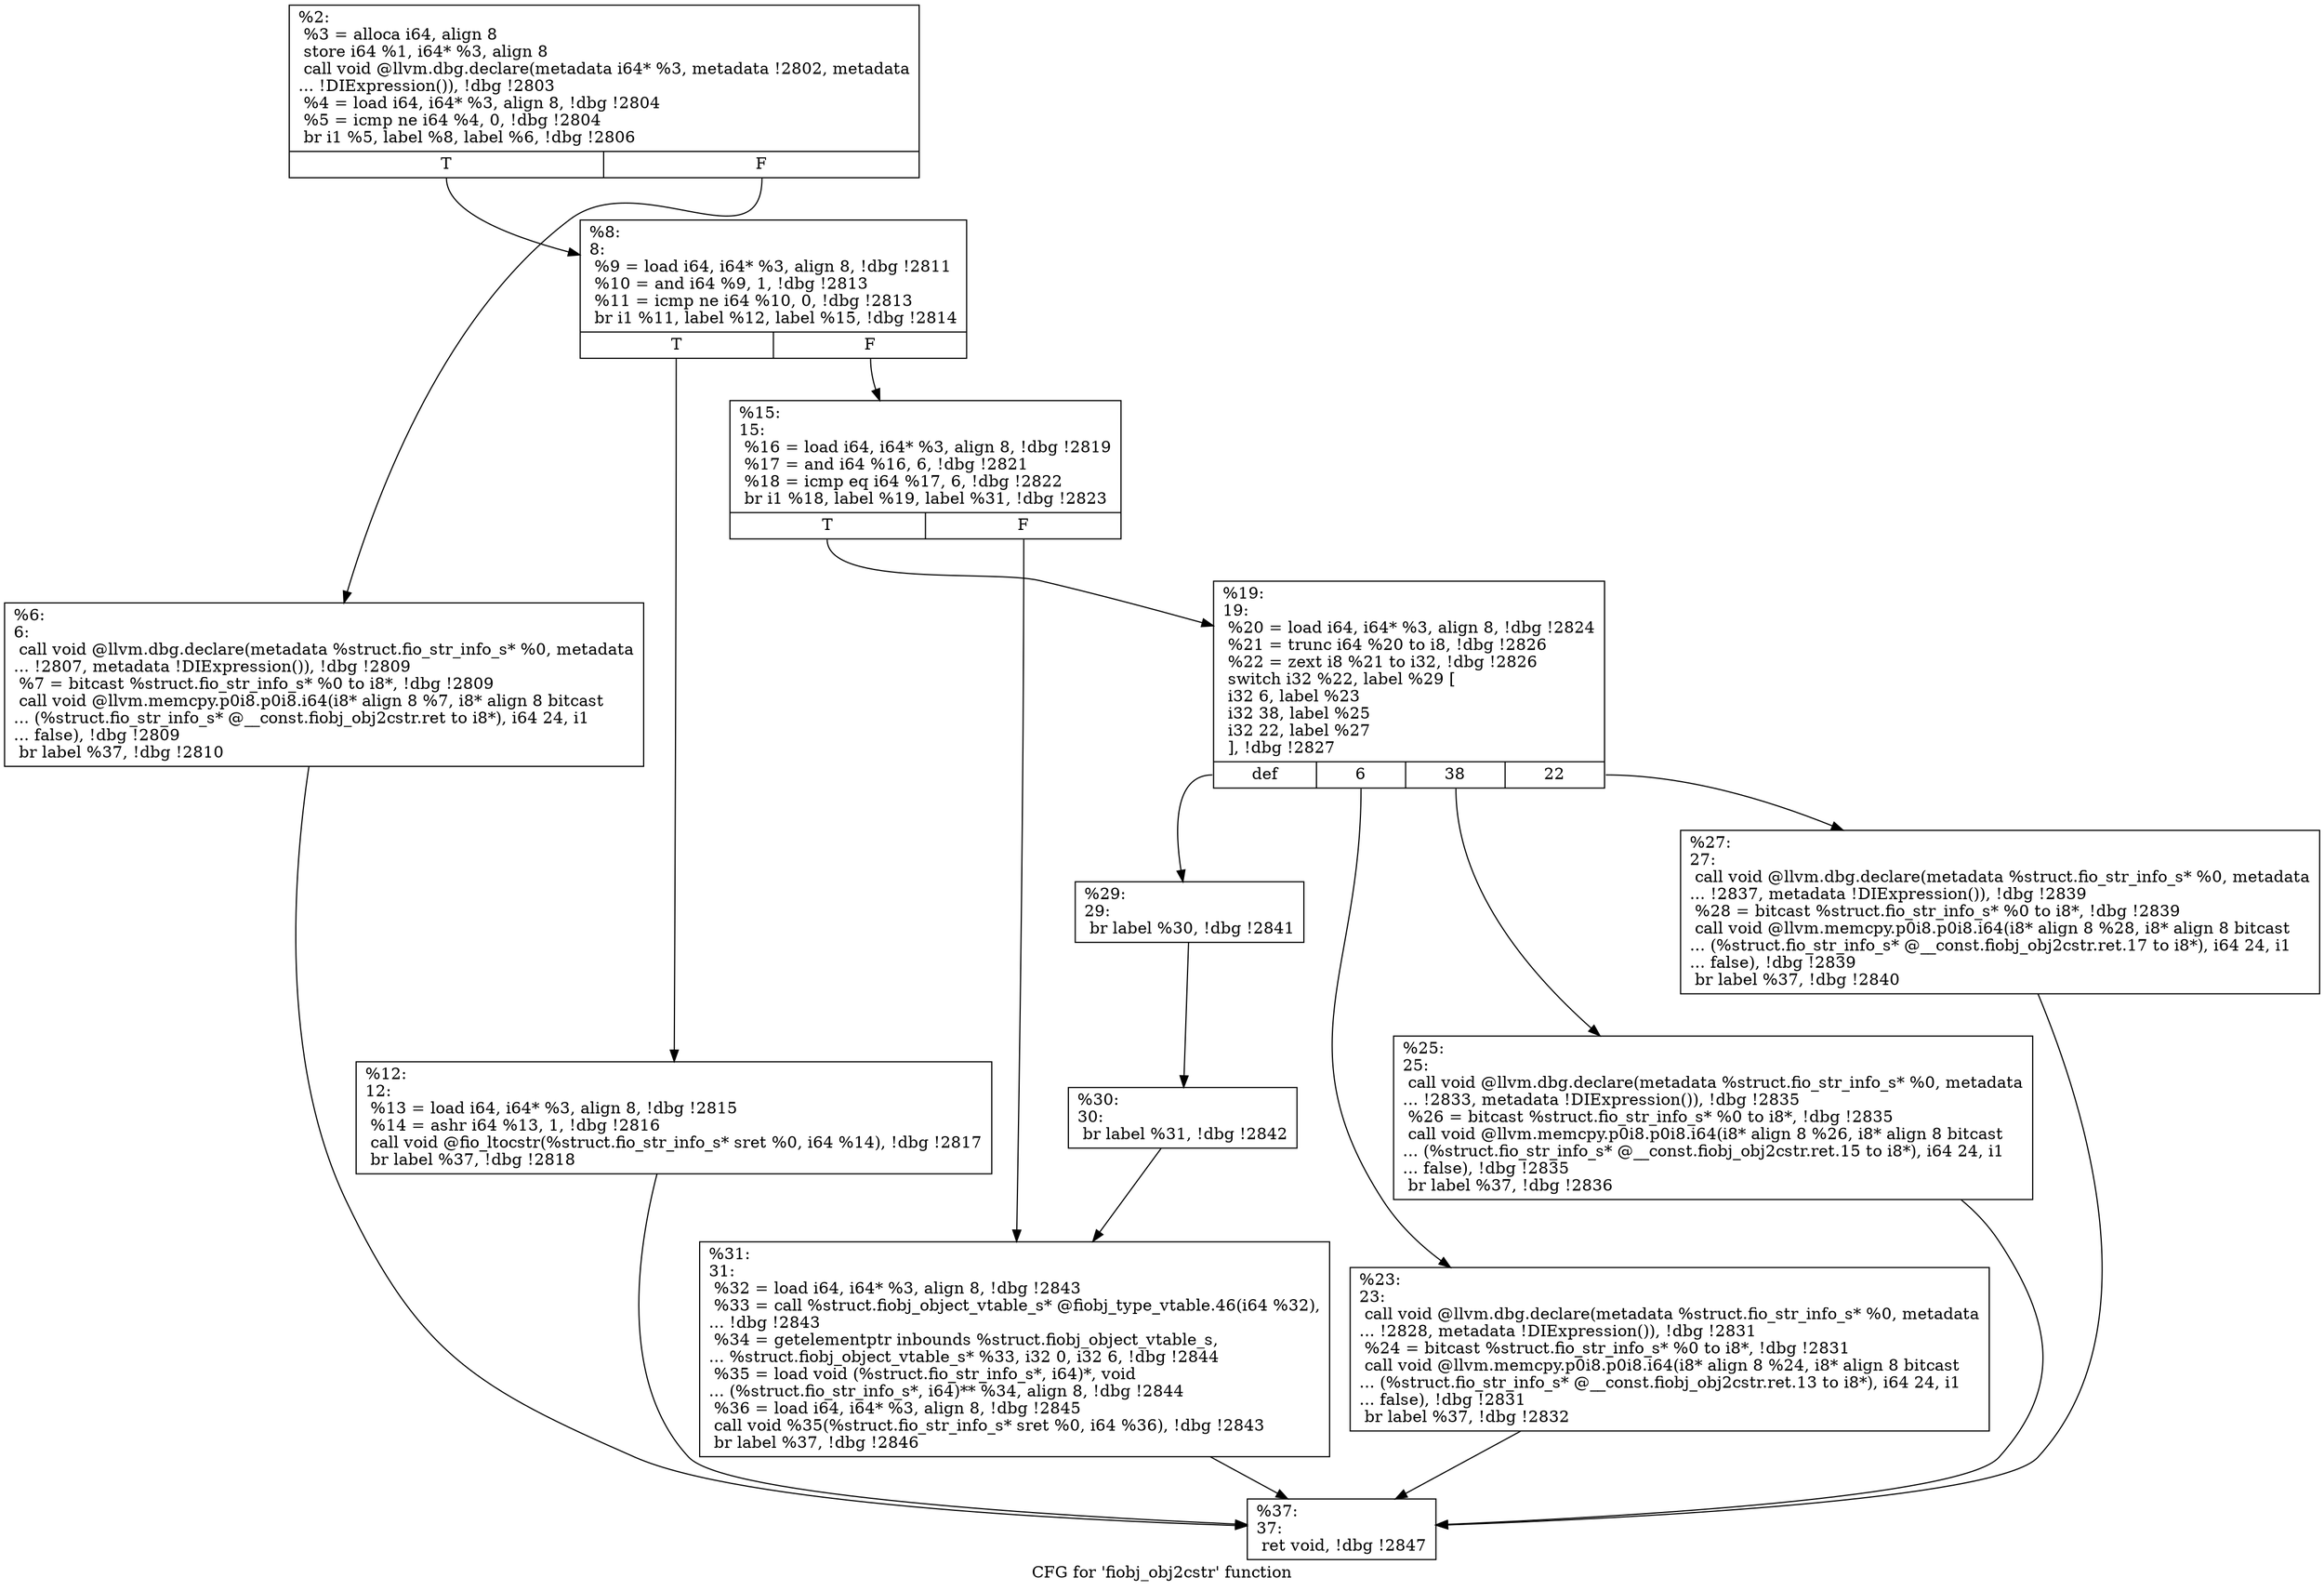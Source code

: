 digraph "CFG for 'fiobj_obj2cstr' function" {
	label="CFG for 'fiobj_obj2cstr' function";

	Node0x556851e75940 [shape=record,label="{%2:\l  %3 = alloca i64, align 8\l  store i64 %1, i64* %3, align 8\l  call void @llvm.dbg.declare(metadata i64* %3, metadata !2802, metadata\l... !DIExpression()), !dbg !2803\l  %4 = load i64, i64* %3, align 8, !dbg !2804\l  %5 = icmp ne i64 %4, 0, !dbg !2804\l  br i1 %5, label %8, label %6, !dbg !2806\l|{<s0>T|<s1>F}}"];
	Node0x556851e75940:s0 -> Node0x556851e76b20;
	Node0x556851e75940:s1 -> Node0x556851e76ad0;
	Node0x556851e76ad0 [shape=record,label="{%6:\l6:                                                \l  call void @llvm.dbg.declare(metadata %struct.fio_str_info_s* %0, metadata\l... !2807, metadata !DIExpression()), !dbg !2809\l  %7 = bitcast %struct.fio_str_info_s* %0 to i8*, !dbg !2809\l  call void @llvm.memcpy.p0i8.p0i8.i64(i8* align 8 %7, i8* align 8 bitcast\l... (%struct.fio_str_info_s* @__const.fiobj_obj2cstr.ret to i8*), i64 24, i1\l... false), !dbg !2809\l  br label %37, !dbg !2810\l}"];
	Node0x556851e76ad0 -> Node0x556851e76e40;
	Node0x556851e76b20 [shape=record,label="{%8:\l8:                                                \l  %9 = load i64, i64* %3, align 8, !dbg !2811\l  %10 = and i64 %9, 1, !dbg !2813\l  %11 = icmp ne i64 %10, 0, !dbg !2813\l  br i1 %11, label %12, label %15, !dbg !2814\l|{<s0>T|<s1>F}}"];
	Node0x556851e76b20:s0 -> Node0x556851e76b70;
	Node0x556851e76b20:s1 -> Node0x556851e76bc0;
	Node0x556851e76b70 [shape=record,label="{%12:\l12:                                               \l  %13 = load i64, i64* %3, align 8, !dbg !2815\l  %14 = ashr i64 %13, 1, !dbg !2816\l  call void @fio_ltocstr(%struct.fio_str_info_s* sret %0, i64 %14), !dbg !2817\l  br label %37, !dbg !2818\l}"];
	Node0x556851e76b70 -> Node0x556851e76e40;
	Node0x556851e76bc0 [shape=record,label="{%15:\l15:                                               \l  %16 = load i64, i64* %3, align 8, !dbg !2819\l  %17 = and i64 %16, 6, !dbg !2821\l  %18 = icmp eq i64 %17, 6, !dbg !2822\l  br i1 %18, label %19, label %31, !dbg !2823\l|{<s0>T|<s1>F}}"];
	Node0x556851e76bc0:s0 -> Node0x556851e76c10;
	Node0x556851e76bc0:s1 -> Node0x556851e76df0;
	Node0x556851e76c10 [shape=record,label="{%19:\l19:                                               \l  %20 = load i64, i64* %3, align 8, !dbg !2824\l  %21 = trunc i64 %20 to i8, !dbg !2826\l  %22 = zext i8 %21 to i32, !dbg !2826\l  switch i32 %22, label %29 [\l    i32 6, label %23\l    i32 38, label %25\l    i32 22, label %27\l  ], !dbg !2827\l|{<s0>def|<s1>6|<s2>38|<s3>22}}"];
	Node0x556851e76c10:s0 -> Node0x556851e76d50;
	Node0x556851e76c10:s1 -> Node0x556851e76c60;
	Node0x556851e76c10:s2 -> Node0x556851e76cb0;
	Node0x556851e76c10:s3 -> Node0x556851e76d00;
	Node0x556851e76c60 [shape=record,label="{%23:\l23:                                               \l  call void @llvm.dbg.declare(metadata %struct.fio_str_info_s* %0, metadata\l... !2828, metadata !DIExpression()), !dbg !2831\l  %24 = bitcast %struct.fio_str_info_s* %0 to i8*, !dbg !2831\l  call void @llvm.memcpy.p0i8.p0i8.i64(i8* align 8 %24, i8* align 8 bitcast\l... (%struct.fio_str_info_s* @__const.fiobj_obj2cstr.ret.13 to i8*), i64 24, i1\l... false), !dbg !2831\l  br label %37, !dbg !2832\l}"];
	Node0x556851e76c60 -> Node0x556851e76e40;
	Node0x556851e76cb0 [shape=record,label="{%25:\l25:                                               \l  call void @llvm.dbg.declare(metadata %struct.fio_str_info_s* %0, metadata\l... !2833, metadata !DIExpression()), !dbg !2835\l  %26 = bitcast %struct.fio_str_info_s* %0 to i8*, !dbg !2835\l  call void @llvm.memcpy.p0i8.p0i8.i64(i8* align 8 %26, i8* align 8 bitcast\l... (%struct.fio_str_info_s* @__const.fiobj_obj2cstr.ret.15 to i8*), i64 24, i1\l... false), !dbg !2835\l  br label %37, !dbg !2836\l}"];
	Node0x556851e76cb0 -> Node0x556851e76e40;
	Node0x556851e76d00 [shape=record,label="{%27:\l27:                                               \l  call void @llvm.dbg.declare(metadata %struct.fio_str_info_s* %0, metadata\l... !2837, metadata !DIExpression()), !dbg !2839\l  %28 = bitcast %struct.fio_str_info_s* %0 to i8*, !dbg !2839\l  call void @llvm.memcpy.p0i8.p0i8.i64(i8* align 8 %28, i8* align 8 bitcast\l... (%struct.fio_str_info_s* @__const.fiobj_obj2cstr.ret.17 to i8*), i64 24, i1\l... false), !dbg !2839\l  br label %37, !dbg !2840\l}"];
	Node0x556851e76d00 -> Node0x556851e76e40;
	Node0x556851e76d50 [shape=record,label="{%29:\l29:                                               \l  br label %30, !dbg !2841\l}"];
	Node0x556851e76d50 -> Node0x556851e76da0;
	Node0x556851e76da0 [shape=record,label="{%30:\l30:                                               \l  br label %31, !dbg !2842\l}"];
	Node0x556851e76da0 -> Node0x556851e76df0;
	Node0x556851e76df0 [shape=record,label="{%31:\l31:                                               \l  %32 = load i64, i64* %3, align 8, !dbg !2843\l  %33 = call %struct.fiobj_object_vtable_s* @fiobj_type_vtable.46(i64 %32),\l... !dbg !2843\l  %34 = getelementptr inbounds %struct.fiobj_object_vtable_s,\l... %struct.fiobj_object_vtable_s* %33, i32 0, i32 6, !dbg !2844\l  %35 = load void (%struct.fio_str_info_s*, i64)*, void\l... (%struct.fio_str_info_s*, i64)** %34, align 8, !dbg !2844\l  %36 = load i64, i64* %3, align 8, !dbg !2845\l  call void %35(%struct.fio_str_info_s* sret %0, i64 %36), !dbg !2843\l  br label %37, !dbg !2846\l}"];
	Node0x556851e76df0 -> Node0x556851e76e40;
	Node0x556851e76e40 [shape=record,label="{%37:\l37:                                               \l  ret void, !dbg !2847\l}"];
}
